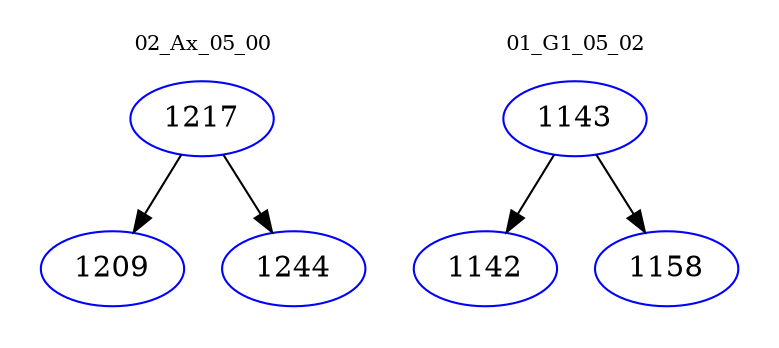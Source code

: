 digraph{
subgraph cluster_0 {
color = white
label = "02_Ax_05_00";
fontsize=10;
T0_1217 [label="1217", color="blue"]
T0_1217 -> T0_1209 [color="black"]
T0_1209 [label="1209", color="blue"]
T0_1217 -> T0_1244 [color="black"]
T0_1244 [label="1244", color="blue"]
}
subgraph cluster_1 {
color = white
label = "01_G1_05_02";
fontsize=10;
T1_1143 [label="1143", color="blue"]
T1_1143 -> T1_1142 [color="black"]
T1_1142 [label="1142", color="blue"]
T1_1143 -> T1_1158 [color="black"]
T1_1158 [label="1158", color="blue"]
}
}
